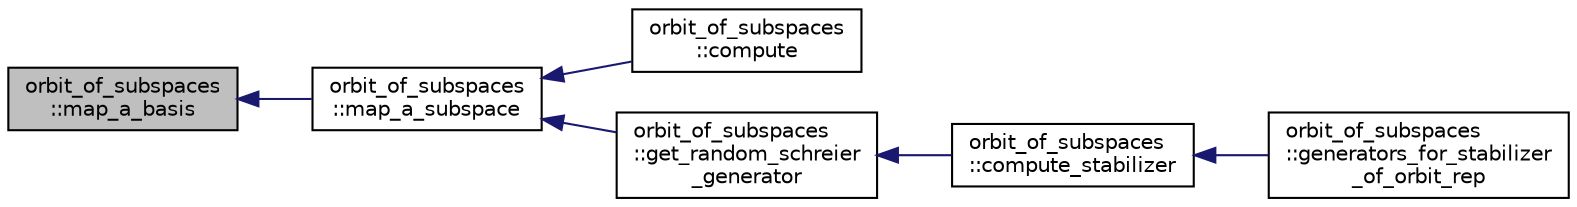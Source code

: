 digraph "orbit_of_subspaces::map_a_basis"
{
  edge [fontname="Helvetica",fontsize="10",labelfontname="Helvetica",labelfontsize="10"];
  node [fontname="Helvetica",fontsize="10",shape=record];
  rankdir="LR";
  Node190 [label="orbit_of_subspaces\l::map_a_basis",height=0.2,width=0.4,color="black", fillcolor="grey75", style="filled", fontcolor="black"];
  Node190 -> Node191 [dir="back",color="midnightblue",fontsize="10",style="solid",fontname="Helvetica"];
  Node191 [label="orbit_of_subspaces\l::map_a_subspace",height=0.2,width=0.4,color="black", fillcolor="white", style="filled",URL="$d5/d64/classorbit__of__subspaces.html#a2aa8610550666ef263bf0a0e21e37eba"];
  Node191 -> Node192 [dir="back",color="midnightblue",fontsize="10",style="solid",fontname="Helvetica"];
  Node192 [label="orbit_of_subspaces\l::compute",height=0.2,width=0.4,color="black", fillcolor="white", style="filled",URL="$d5/d64/classorbit__of__subspaces.html#a4db831667990a71f13394c7c4d83b6e6"];
  Node191 -> Node193 [dir="back",color="midnightblue",fontsize="10",style="solid",fontname="Helvetica"];
  Node193 [label="orbit_of_subspaces\l::get_random_schreier\l_generator",height=0.2,width=0.4,color="black", fillcolor="white", style="filled",URL="$d5/d64/classorbit__of__subspaces.html#a3515f558abf49f6d5433709a9f83fd9f"];
  Node193 -> Node194 [dir="back",color="midnightblue",fontsize="10",style="solid",fontname="Helvetica"];
  Node194 [label="orbit_of_subspaces\l::compute_stabilizer",height=0.2,width=0.4,color="black", fillcolor="white", style="filled",URL="$d5/d64/classorbit__of__subspaces.html#a417479ac6c67e0a70ccd873212f504a9"];
  Node194 -> Node195 [dir="back",color="midnightblue",fontsize="10",style="solid",fontname="Helvetica"];
  Node195 [label="orbit_of_subspaces\l::generators_for_stabilizer\l_of_orbit_rep",height=0.2,width=0.4,color="black", fillcolor="white", style="filled",URL="$d5/d64/classorbit__of__subspaces.html#a79caaec8e5a402678982e3eb29ca7053"];
}
